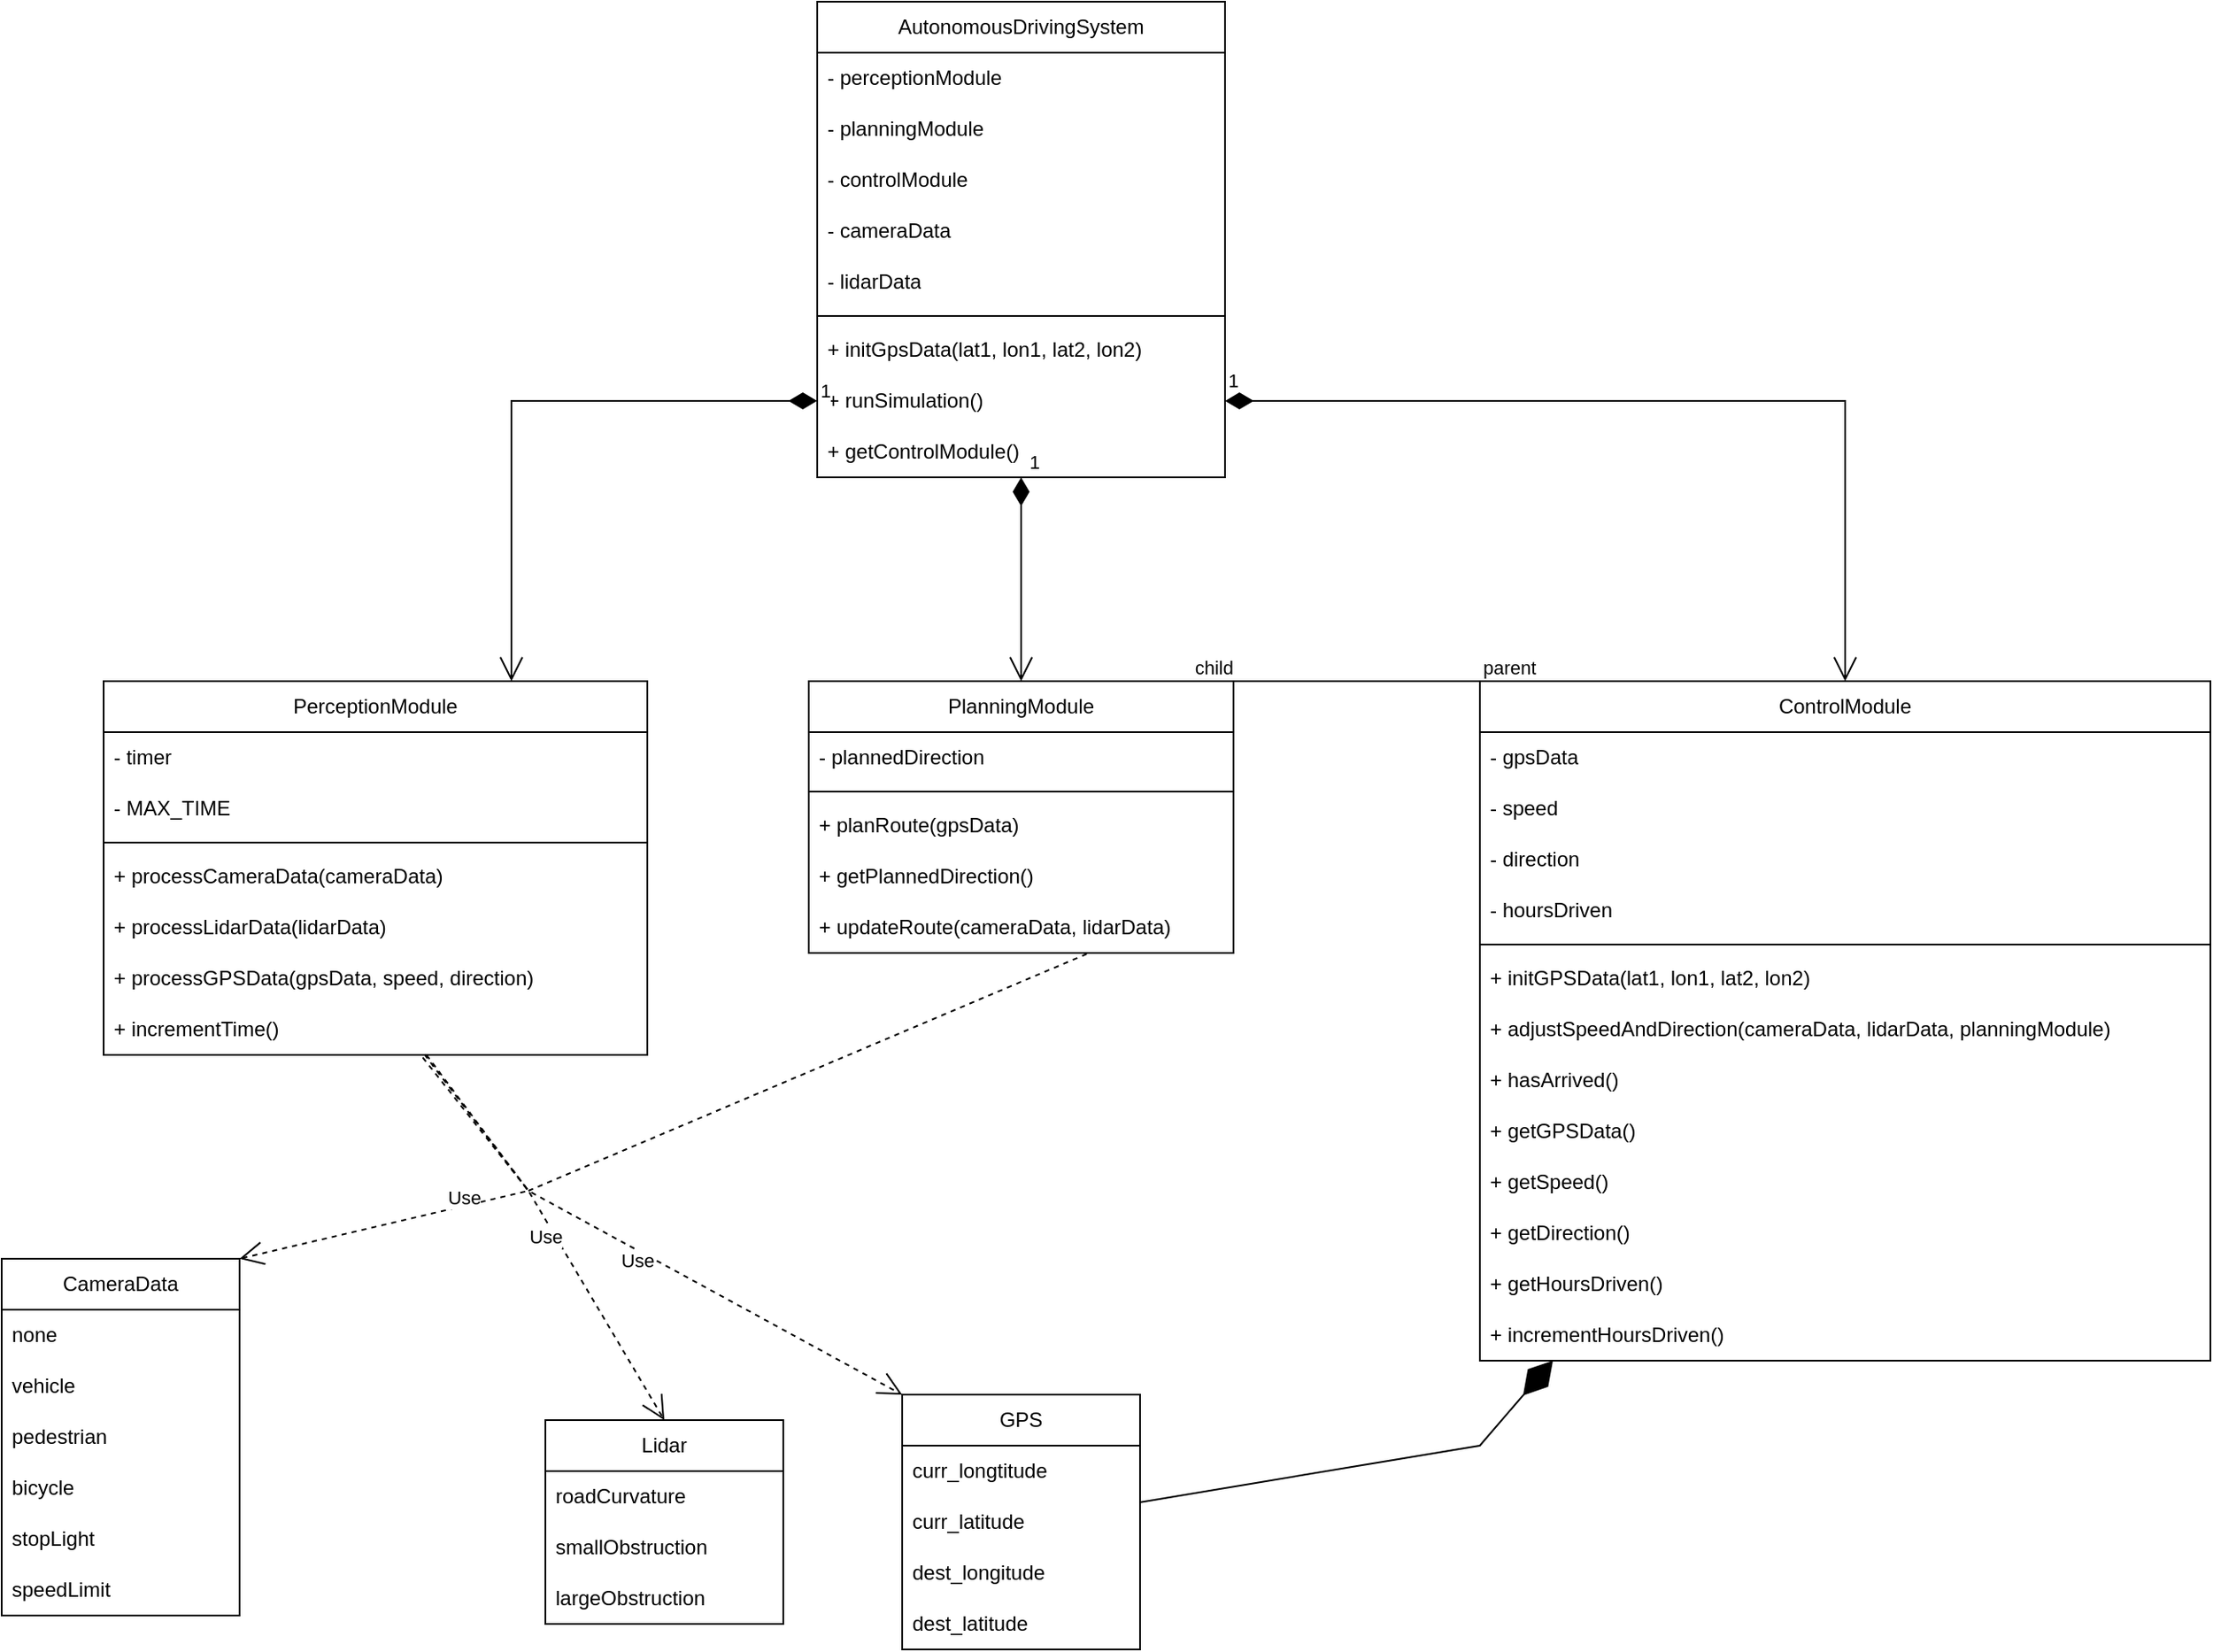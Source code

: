 <mxfile version="24.7.8">
  <diagram id="C5RBs43oDa-KdzZeNtuy" name="Page-1">
    <mxGraphModel dx="2447" dy="1898" grid="1" gridSize="10" guides="1" tooltips="1" connect="1" arrows="1" fold="1" page="1" pageScale="1" pageWidth="827" pageHeight="1169" math="0" shadow="0">
      <root>
        <mxCell id="WIyWlLk6GJQsqaUBKTNV-0" />
        <mxCell id="WIyWlLk6GJQsqaUBKTNV-1" parent="WIyWlLk6GJQsqaUBKTNV-0" />
        <mxCell id="er3dx6211tPfNOfpInru-0" value="AutonomousDrivingSystem" style="swimlane;fontStyle=0;childLayout=stackLayout;horizontal=1;startSize=30;horizontalStack=0;resizeParent=1;resizeParentMax=0;resizeLast=0;collapsible=1;marginBottom=0;whiteSpace=wrap;html=1;" parent="WIyWlLk6GJQsqaUBKTNV-1" vertex="1">
          <mxGeometry x="280" y="180" width="240" height="280" as="geometry">
            <mxRectangle x="210" y="240" width="60" height="30" as="alternateBounds" />
          </mxGeometry>
        </mxCell>
        <mxCell id="er3dx6211tPfNOfpInru-1" value="- perceptionModule" style="text;strokeColor=none;fillColor=none;align=left;verticalAlign=middle;spacingLeft=4;spacingRight=4;overflow=hidden;points=[[0,0.5],[1,0.5]];portConstraint=eastwest;rotatable=0;whiteSpace=wrap;html=1;" parent="er3dx6211tPfNOfpInru-0" vertex="1">
          <mxGeometry y="30" width="240" height="30" as="geometry" />
        </mxCell>
        <mxCell id="er3dx6211tPfNOfpInru-2" value="- planningModule" style="text;strokeColor=none;fillColor=none;align=left;verticalAlign=middle;spacingLeft=4;spacingRight=4;overflow=hidden;points=[[0,0.5],[1,0.5]];portConstraint=eastwest;rotatable=0;whiteSpace=wrap;html=1;" parent="er3dx6211tPfNOfpInru-0" vertex="1">
          <mxGeometry y="60" width="240" height="30" as="geometry" />
        </mxCell>
        <mxCell id="er3dx6211tPfNOfpInru-3" value="- controlModule" style="text;strokeColor=none;fillColor=none;align=left;verticalAlign=middle;spacingLeft=4;spacingRight=4;overflow=hidden;points=[[0,0.5],[1,0.5]];portConstraint=eastwest;rotatable=0;whiteSpace=wrap;html=1;" parent="er3dx6211tPfNOfpInru-0" vertex="1">
          <mxGeometry y="90" width="240" height="30" as="geometry" />
        </mxCell>
        <mxCell id="er3dx6211tPfNOfpInru-12" value="- cameraData" style="text;strokeColor=none;fillColor=none;align=left;verticalAlign=middle;spacingLeft=4;spacingRight=4;overflow=hidden;points=[[0,0.5],[1,0.5]];portConstraint=eastwest;rotatable=0;whiteSpace=wrap;html=1;" parent="er3dx6211tPfNOfpInru-0" vertex="1">
          <mxGeometry y="120" width="240" height="30" as="geometry" />
        </mxCell>
        <mxCell id="er3dx6211tPfNOfpInru-14" value="- lidarData" style="text;strokeColor=none;fillColor=none;align=left;verticalAlign=middle;spacingLeft=4;spacingRight=4;overflow=hidden;points=[[0,0.5],[1,0.5]];portConstraint=eastwest;rotatable=0;whiteSpace=wrap;html=1;" parent="er3dx6211tPfNOfpInru-0" vertex="1">
          <mxGeometry y="150" width="240" height="30" as="geometry" />
        </mxCell>
        <mxCell id="er3dx6211tPfNOfpInru-18" value="" style="line;strokeWidth=1;html=1;" parent="er3dx6211tPfNOfpInru-0" vertex="1">
          <mxGeometry y="180" width="240" height="10" as="geometry" />
        </mxCell>
        <mxCell id="er3dx6211tPfNOfpInru-15" value="+ initGpsData(lat1, lon1, lat2, lon2)" style="text;strokeColor=none;fillColor=none;align=left;verticalAlign=middle;spacingLeft=4;spacingRight=4;overflow=hidden;points=[[0,0.5],[1,0.5]];portConstraint=eastwest;rotatable=0;whiteSpace=wrap;html=1;" parent="er3dx6211tPfNOfpInru-0" vertex="1">
          <mxGeometry y="190" width="240" height="30" as="geometry" />
        </mxCell>
        <mxCell id="er3dx6211tPfNOfpInru-13" value="+ runSimulation()" style="text;strokeColor=none;fillColor=none;align=left;verticalAlign=middle;spacingLeft=4;spacingRight=4;overflow=hidden;points=[[0,0.5],[1,0.5]];portConstraint=eastwest;rotatable=0;whiteSpace=wrap;html=1;" parent="er3dx6211tPfNOfpInru-0" vertex="1">
          <mxGeometry y="220" width="240" height="30" as="geometry" />
        </mxCell>
        <mxCell id="er3dx6211tPfNOfpInru-6" value="+ getControlModule()" style="text;strokeColor=none;fillColor=none;align=left;verticalAlign=middle;spacingLeft=4;spacingRight=4;overflow=hidden;points=[[0,0.5],[1,0.5]];portConstraint=eastwest;rotatable=0;whiteSpace=wrap;html=1;" parent="er3dx6211tPfNOfpInru-0" vertex="1">
          <mxGeometry y="250" width="240" height="30" as="geometry" />
        </mxCell>
        <mxCell id="er3dx6211tPfNOfpInru-20" value="PerceptionModule" style="swimlane;fontStyle=0;childLayout=stackLayout;horizontal=1;startSize=30;horizontalStack=0;resizeParent=1;resizeParentMax=0;resizeLast=0;collapsible=1;marginBottom=0;whiteSpace=wrap;html=1;" parent="WIyWlLk6GJQsqaUBKTNV-1" vertex="1">
          <mxGeometry x="-140" y="580" width="320" height="220" as="geometry" />
        </mxCell>
        <mxCell id="er3dx6211tPfNOfpInru-21" value="- timer" style="text;strokeColor=none;fillColor=none;align=left;verticalAlign=middle;spacingLeft=4;spacingRight=4;overflow=hidden;points=[[0,0.5],[1,0.5]];portConstraint=eastwest;rotatable=0;whiteSpace=wrap;html=1;" parent="er3dx6211tPfNOfpInru-20" vertex="1">
          <mxGeometry y="30" width="320" height="30" as="geometry" />
        </mxCell>
        <mxCell id="er3dx6211tPfNOfpInru-22" value="- MAX_TIME" style="text;strokeColor=none;fillColor=none;align=left;verticalAlign=middle;spacingLeft=4;spacingRight=4;overflow=hidden;points=[[0,0.5],[1,0.5]];portConstraint=eastwest;rotatable=0;whiteSpace=wrap;html=1;" parent="er3dx6211tPfNOfpInru-20" vertex="1">
          <mxGeometry y="60" width="320" height="30" as="geometry" />
        </mxCell>
        <mxCell id="er3dx6211tPfNOfpInru-51" value="" style="line;strokeWidth=1;html=1;" parent="er3dx6211tPfNOfpInru-20" vertex="1">
          <mxGeometry y="90" width="320" height="10" as="geometry" />
        </mxCell>
        <mxCell id="er3dx6211tPfNOfpInru-24" value="+ processCameraData(cameraData)" style="text;strokeColor=none;fillColor=none;align=left;verticalAlign=middle;spacingLeft=4;spacingRight=4;overflow=hidden;points=[[0,0.5],[1,0.5]];portConstraint=eastwest;rotatable=0;whiteSpace=wrap;html=1;" parent="er3dx6211tPfNOfpInru-20" vertex="1">
          <mxGeometry y="100" width="320" height="30" as="geometry" />
        </mxCell>
        <mxCell id="er3dx6211tPfNOfpInru-26" value="+ processLidarData(lidarData)" style="text;strokeColor=none;fillColor=none;align=left;verticalAlign=middle;spacingLeft=4;spacingRight=4;overflow=hidden;points=[[0,0.5],[1,0.5]];portConstraint=eastwest;rotatable=0;whiteSpace=wrap;html=1;" parent="er3dx6211tPfNOfpInru-20" vertex="1">
          <mxGeometry y="130" width="320" height="30" as="geometry" />
        </mxCell>
        <mxCell id="er3dx6211tPfNOfpInru-25" value="+ processGPSData(gpsData, speed, direction)" style="text;strokeColor=none;fillColor=none;align=left;verticalAlign=middle;spacingLeft=4;spacingRight=4;overflow=hidden;points=[[0,0.5],[1,0.5]];portConstraint=eastwest;rotatable=0;whiteSpace=wrap;html=1;" parent="er3dx6211tPfNOfpInru-20" vertex="1">
          <mxGeometry y="160" width="320" height="30" as="geometry" />
        </mxCell>
        <mxCell id="er3dx6211tPfNOfpInru-23" value="+ incrementTime()" style="text;strokeColor=none;fillColor=none;align=left;verticalAlign=middle;spacingLeft=4;spacingRight=4;overflow=hidden;points=[[0,0.5],[1,0.5]];portConstraint=eastwest;rotatable=0;whiteSpace=wrap;html=1;" parent="er3dx6211tPfNOfpInru-20" vertex="1">
          <mxGeometry y="190" width="320" height="30" as="geometry" />
        </mxCell>
        <mxCell id="er3dx6211tPfNOfpInru-27" value="PlanningModule" style="swimlane;fontStyle=0;childLayout=stackLayout;horizontal=1;startSize=30;horizontalStack=0;resizeParent=1;resizeParentMax=0;resizeLast=0;collapsible=1;marginBottom=0;whiteSpace=wrap;html=1;" parent="WIyWlLk6GJQsqaUBKTNV-1" vertex="1">
          <mxGeometry x="275" y="580" width="250" height="160" as="geometry" />
        </mxCell>
        <mxCell id="er3dx6211tPfNOfpInru-28" value="- plannedDirection" style="text;strokeColor=none;fillColor=none;align=left;verticalAlign=middle;spacingLeft=4;spacingRight=4;overflow=hidden;points=[[0,0.5],[1,0.5]];portConstraint=eastwest;rotatable=0;whiteSpace=wrap;html=1;" parent="er3dx6211tPfNOfpInru-27" vertex="1">
          <mxGeometry y="30" width="250" height="30" as="geometry" />
        </mxCell>
        <mxCell id="er3dx6211tPfNOfpInru-50" value="" style="line;strokeWidth=1;html=1;" parent="er3dx6211tPfNOfpInru-27" vertex="1">
          <mxGeometry y="60" width="250" height="10" as="geometry" />
        </mxCell>
        <mxCell id="er3dx6211tPfNOfpInru-29" value="+ planRoute(gpsData)" style="text;strokeColor=none;fillColor=none;align=left;verticalAlign=middle;spacingLeft=4;spacingRight=4;overflow=hidden;points=[[0,0.5],[1,0.5]];portConstraint=eastwest;rotatable=0;whiteSpace=wrap;html=1;" parent="er3dx6211tPfNOfpInru-27" vertex="1">
          <mxGeometry y="70" width="250" height="30" as="geometry" />
        </mxCell>
        <mxCell id="er3dx6211tPfNOfpInru-31" value="+ getPlannedDirec&lt;span style=&quot;color: rgba(0, 0, 0, 0); font-family: monospace; font-size: 0px; text-wrap: nowrap;&quot;&gt;%3CmxGraphModel%3E%3Croot%3E%3CmxCell%20id%3D%220%22%2F%3E%3CmxCell%20id%3D%221%22%20parent%3D%220%22%2F%3E%3CmxCell%20id%3D%222%22%20value%3D%22%2B%20processCameraData(cameraData)%22%20style%3D%22text%3BstrokeColor%3Dnone%3BfillColor%3Dnone%3Balign%3Dleft%3BverticalAlign%3Dmiddle%3BspacingLeft%3D4%3BspacingRight%3D4%3Boverflow%3Dhidden%3Bpoints%3D%5B%5B0%2C0.5%5D%2C%5B1%2C0.5%5D%5D%3BportConstraint%3Deastwest%3Brotatable%3D0%3BwhiteSpace%3Dwrap%3Bhtml%3D1%3B%22%20vertex%3D%221%22%20parent%3D%221%22%3E%3CmxGeometry%20x%3D%22250%22%20y%3D%22670%22%20width%3D%22320%22%20height%3D%2230%22%20as%3D%22geometry%22%2F%3E%3C%2FmxCell%3E%3C%2Froot%3E%3C%2FmxGraphModel%3E&lt;/span&gt;tion()&lt;span style=&quot;color: rgba(0, 0, 0, 0); font-family: monospace; font-size: 0px; text-wrap: nowrap;&quot;&gt;%3CmxGraphModel%3E%3Croot%3E%3CmxCell%20id%3D%220%22%2F%3E%3CmxCell%20id%3D%221%22%20parent%3D%220%22%2F%3E%3CmxCell%20id%3D%222%22%20value%3D%22%2B%20processCameraData(cameraData)%22%20style%3D%22text%3BstrokeColor%3Dnone%3BfillColor%3Dnone%3Balign%3Dleft%3BverticalAlign%3Dmiddle%3BspacingLeft%3D4%3BspacingRight%3D4%3Boverflow%3Dhidden%3Bpoints%3D%5B%5B0%2C0.5%5D%2C%5B1%2C0.5%5D%5D%3BportConstraint%3Deastwest%3Brotatable%3D0%3BwhiteSpace%3Dwrap%3Bhtml%3D1%3B%22%20vertex%3D%221%22%20parent%3D%221%22%3E%3CmxGeometry%20x%3D%22250%22%20y%3D%22670%22%20width%3D%22320%22%20height%3D%2230%22%20as%3D%22geometry%22%2F%3E%3C%2FmxCell%3E%3C%2Froot%3E%3C%2FmxGraphModel%3E&lt;/span&gt;" style="text;strokeColor=none;fillColor=none;align=left;verticalAlign=middle;spacingLeft=4;spacingRight=4;overflow=hidden;points=[[0,0.5],[1,0.5]];portConstraint=eastwest;rotatable=0;whiteSpace=wrap;html=1;" parent="er3dx6211tPfNOfpInru-27" vertex="1">
          <mxGeometry y="100" width="250" height="30" as="geometry" />
        </mxCell>
        <mxCell id="er3dx6211tPfNOfpInru-30" value="+ updateRoute(cameraData, lidarData)" style="text;strokeColor=none;fillColor=none;align=left;verticalAlign=middle;spacingLeft=4;spacingRight=4;overflow=hidden;points=[[0,0.5],[1,0.5]];portConstraint=eastwest;rotatable=0;whiteSpace=wrap;html=1;" parent="er3dx6211tPfNOfpInru-27" vertex="1">
          <mxGeometry y="130" width="250" height="30" as="geometry" />
        </mxCell>
        <mxCell id="er3dx6211tPfNOfpInru-32" value="ControlModule" style="swimlane;fontStyle=0;childLayout=stackLayout;horizontal=1;startSize=30;horizontalStack=0;resizeParent=1;resizeParentMax=0;resizeLast=0;collapsible=1;marginBottom=0;whiteSpace=wrap;html=1;" parent="WIyWlLk6GJQsqaUBKTNV-1" vertex="1">
          <mxGeometry x="670" y="580" width="430" height="400" as="geometry" />
        </mxCell>
        <mxCell id="er3dx6211tPfNOfpInru-33" value="- gpsData&lt;span style=&quot;color: rgba(0, 0, 0, 0); font-family: monospace; font-size: 0px; text-wrap: nowrap;&quot;&gt;%3CmxGraphModel%3E%3Croot%3E%3CmxCell%20id%3D%220%22%2F%3E%3CmxCell%20id%3D%221%22%20parent%3D%220%22%2F%3E%3CmxCell%20id%3D%222%22%20value%3D%22%2B%20getPlannedDirec%26lt%3Bspan%20style%3D%26quot%3Bcolor%3A%20rgba(0%2C%200%2C%200%2C%200)%3B%20font-family%3A%20monospace%3B%20font-size%3A%200px%3B%20text-wrap%3A%20nowrap%3B%26quot%3B%26gt%3B%253CmxGraphModel%253E%253Croot%253E%253CmxCell%2520id%253D%25220%2522%252F%253E%253CmxCell%2520id%253D%25221%2522%2520parent%253D%25220%2522%252F%253E%253CmxCell%2520id%253D%25222%2522%2520value%253D%2522%252B%2520processCameraData(cameraData)%2522%2520style%253D%2522text%253BstrokeColor%253Dnone%253BfillColor%253Dnone%253Balign%253Dleft%253BverticalAlign%253Dmiddle%253BspacingLeft%253D4%253BspacingRight%253D4%253Boverflow%253Dhidden%253Bpoints%253D%255B%255B0%252C0.5%255D%252C%255B1%252C0.5%255D%255D%253BportConstraint%253Deastwest%253Brotatable%253D0%253BwhiteSpace%253Dwrap%253Bhtml%253D1%253B%2522%2520vertex%253D%25221%2522%2520parent%253D%25221%2522%253E%253CmxGeometry%2520x%253D%2522250%2522%2520y%253D%2522670%2522%2520width%253D%2522320%2522%2520height%253D%252230%2522%2520as%253D%2522geometry%2522%252F%253E%253C%252FmxCell%253E%253C%252Froot%253E%253C%252FmxGraphModel%253E%26lt%3B%2Fspan%26gt%3Btion()%26lt%3Bspan%20style%3D%26quot%3Bcolor%3A%20rgba(0%2C%200%2C%200%2C%200)%3B%20font-family%3A%20monospace%3B%20font-size%3A%200px%3B%20text-wrap%3A%20nowrap%3B%26quot%3B%26gt%3B%253CmxGraphModel%253E%253Croot%253E%253CmxCell%2520id%253D%25220%2522%252F%253E%253CmxCell%2520id%253D%25221%2522%2520parent%253D%25220%2522%252F%253E%253CmxCell%2520id%253D%25222%2522%2520value%253D%2522%252B%2520processCameraData(cameraData)%2522%2520style%253D%2522text%253BstrokeColor%253Dnone%253BfillColor%253Dnone%253Balign%253Dleft%253BverticalAlign%253Dmiddle%253BspacingLeft%253D4%253BspacingRight%253D4%253Boverflow%253Dhidden%253Bpoints%253D%255B%255B0%252C0.5%255D%252C%255B1%252C0.5%255D%255D%253BportConstraint%253Deastwest%253Brotatable%253D0%253BwhiteSpace%253Dwrap%253Bhtml%253D1%253B%2522%2520vertex%253D%25221%2522%2520parent%253D%25221%2522%253E%253CmxGeometry%2520x%253D%2522250%2522%2520y%253D%2522670%2522%2520width%253D%2522320%2522%2520height%253D%252230%2522%2520as%253D%2522geometry%2522%252F%253E%253C%252FmxCell%253E%253C%252Froot%253E%253C%252FmxGraphModel%253E%26lt%3B%2Fspan%26gt%3B%22%20style%3D%22text%3BstrokeColor%3Dnone%3BfillColor%3Dnone%3Balign%3Dleft%3BverticalAlign%3Dmiddle%3BspacingLeft%3D4%3BspacingRight%3D4%3Boverflow%3Dhidden%3Bpoints%3D%5B%5B0%2C0.5%5D%2C%5B1%2C0.5%5D%5D%3BportConstraint%3Deastwest%3Brotatable%3D0%3BwhiteSpace%3Dwrap%3Bhtml%3D1%3B%22%20vertex%3D%221%22%20parent%3D%221%22%3E%3CmxGeometry%20x%3D%22580%22%20y%3D%22330%22%20width%3D%22250%22%20height%3D%2230%22%20as%3D%22geometry%22%2F%3E%3C%2FmxCell%3E%3C%2Froot%3E%3C%2FmxGraphModel%3E&lt;/span&gt;" style="text;strokeColor=none;fillColor=none;align=left;verticalAlign=middle;spacingLeft=4;spacingRight=4;overflow=hidden;points=[[0,0.5],[1,0.5]];portConstraint=eastwest;rotatable=0;whiteSpace=wrap;html=1;" parent="er3dx6211tPfNOfpInru-32" vertex="1">
          <mxGeometry y="30" width="430" height="30" as="geometry" />
        </mxCell>
        <mxCell id="er3dx6211tPfNOfpInru-36" value="- speed" style="text;strokeColor=none;fillColor=none;align=left;verticalAlign=middle;spacingLeft=4;spacingRight=4;overflow=hidden;points=[[0,0.5],[1,0.5]];portConstraint=eastwest;rotatable=0;whiteSpace=wrap;html=1;" parent="er3dx6211tPfNOfpInru-32" vertex="1">
          <mxGeometry y="60" width="430" height="30" as="geometry" />
        </mxCell>
        <mxCell id="er3dx6211tPfNOfpInru-37" value="- direction" style="text;strokeColor=none;fillColor=none;align=left;verticalAlign=middle;spacingLeft=4;spacingRight=4;overflow=hidden;points=[[0,0.5],[1,0.5]];portConstraint=eastwest;rotatable=0;whiteSpace=wrap;html=1;" parent="er3dx6211tPfNOfpInru-32" vertex="1">
          <mxGeometry y="90" width="430" height="30" as="geometry" />
        </mxCell>
        <mxCell id="er3dx6211tPfNOfpInru-34" value="- hoursDriven" style="text;strokeColor=none;fillColor=none;align=left;verticalAlign=middle;spacingLeft=4;spacingRight=4;overflow=hidden;points=[[0,0.5],[1,0.5]];portConstraint=eastwest;rotatable=0;whiteSpace=wrap;html=1;" parent="er3dx6211tPfNOfpInru-32" vertex="1">
          <mxGeometry y="120" width="430" height="30" as="geometry" />
        </mxCell>
        <mxCell id="er3dx6211tPfNOfpInru-52" value="" style="line;strokeWidth=1;html=1;" parent="er3dx6211tPfNOfpInru-32" vertex="1">
          <mxGeometry y="150" width="430" height="10" as="geometry" />
        </mxCell>
        <mxCell id="er3dx6211tPfNOfpInru-35" value="+ initGPSData(lat1, lon1, lat2, lon2)" style="text;strokeColor=none;fillColor=none;align=left;verticalAlign=middle;spacingLeft=4;spacingRight=4;overflow=hidden;points=[[0,0.5],[1,0.5]];portConstraint=eastwest;rotatable=0;whiteSpace=wrap;html=1;" parent="er3dx6211tPfNOfpInru-32" vertex="1">
          <mxGeometry y="160" width="430" height="30" as="geometry" />
        </mxCell>
        <mxCell id="er3dx6211tPfNOfpInru-42" value="+ adjustSpeedAndDirection(cameraData, lidarData, planningModule)" style="text;strokeColor=none;fillColor=none;align=left;verticalAlign=middle;spacingLeft=4;spacingRight=4;overflow=hidden;points=[[0,0.5],[1,0.5]];portConstraint=eastwest;rotatable=0;whiteSpace=wrap;html=1;" parent="er3dx6211tPfNOfpInru-32" vertex="1">
          <mxGeometry y="190" width="430" height="30" as="geometry" />
        </mxCell>
        <mxCell id="er3dx6211tPfNOfpInru-46" value="+ hasArrived()" style="text;strokeColor=none;fillColor=none;align=left;verticalAlign=middle;spacingLeft=4;spacingRight=4;overflow=hidden;points=[[0,0.5],[1,0.5]];portConstraint=eastwest;rotatable=0;whiteSpace=wrap;html=1;" parent="er3dx6211tPfNOfpInru-32" vertex="1">
          <mxGeometry y="220" width="430" height="30" as="geometry" />
        </mxCell>
        <mxCell id="er3dx6211tPfNOfpInru-47" value="+ getGPSData()" style="text;strokeColor=none;fillColor=none;align=left;verticalAlign=middle;spacingLeft=4;spacingRight=4;overflow=hidden;points=[[0,0.5],[1,0.5]];portConstraint=eastwest;rotatable=0;whiteSpace=wrap;html=1;" parent="er3dx6211tPfNOfpInru-32" vertex="1">
          <mxGeometry y="250" width="430" height="30" as="geometry" />
        </mxCell>
        <mxCell id="er3dx6211tPfNOfpInru-45" value="+ getSpeed()" style="text;strokeColor=none;fillColor=none;align=left;verticalAlign=middle;spacingLeft=4;spacingRight=4;overflow=hidden;points=[[0,0.5],[1,0.5]];portConstraint=eastwest;rotatable=0;whiteSpace=wrap;html=1;" parent="er3dx6211tPfNOfpInru-32" vertex="1">
          <mxGeometry y="280" width="430" height="30" as="geometry" />
        </mxCell>
        <mxCell id="er3dx6211tPfNOfpInru-44" value="+ getDirection()" style="text;strokeColor=none;fillColor=none;align=left;verticalAlign=middle;spacingLeft=4;spacingRight=4;overflow=hidden;points=[[0,0.5],[1,0.5]];portConstraint=eastwest;rotatable=0;whiteSpace=wrap;html=1;" parent="er3dx6211tPfNOfpInru-32" vertex="1">
          <mxGeometry y="310" width="430" height="30" as="geometry" />
        </mxCell>
        <mxCell id="er3dx6211tPfNOfpInru-43" value="+ getHoursDriven()" style="text;strokeColor=none;fillColor=none;align=left;verticalAlign=middle;spacingLeft=4;spacingRight=4;overflow=hidden;points=[[0,0.5],[1,0.5]];portConstraint=eastwest;rotatable=0;whiteSpace=wrap;html=1;" parent="er3dx6211tPfNOfpInru-32" vertex="1">
          <mxGeometry y="340" width="430" height="30" as="geometry" />
        </mxCell>
        <mxCell id="er3dx6211tPfNOfpInru-48" value="+ incrementHoursDriven()" style="text;strokeColor=none;fillColor=none;align=left;verticalAlign=middle;spacingLeft=4;spacingRight=4;overflow=hidden;points=[[0,0.5],[1,0.5]];portConstraint=eastwest;rotatable=0;whiteSpace=wrap;html=1;" parent="er3dx6211tPfNOfpInru-32" vertex="1">
          <mxGeometry y="370" width="430" height="30" as="geometry" />
        </mxCell>
        <mxCell id="er3dx6211tPfNOfpInru-53" value="CameraData" style="swimlane;fontStyle=0;childLayout=stackLayout;horizontal=1;startSize=30;horizontalStack=0;resizeParent=1;resizeParentMax=0;resizeLast=0;collapsible=1;marginBottom=0;whiteSpace=wrap;html=1;" parent="WIyWlLk6GJQsqaUBKTNV-1" vertex="1">
          <mxGeometry x="-200" y="920" width="140" height="210" as="geometry" />
        </mxCell>
        <mxCell id="er3dx6211tPfNOfpInru-54" value="none" style="text;strokeColor=none;fillColor=none;align=left;verticalAlign=middle;spacingLeft=4;spacingRight=4;overflow=hidden;points=[[0,0.5],[1,0.5]];portConstraint=eastwest;rotatable=0;whiteSpace=wrap;html=1;" parent="er3dx6211tPfNOfpInru-53" vertex="1">
          <mxGeometry y="30" width="140" height="30" as="geometry" />
        </mxCell>
        <mxCell id="er3dx6211tPfNOfpInru-55" value="vehicle" style="text;strokeColor=none;fillColor=none;align=left;verticalAlign=middle;spacingLeft=4;spacingRight=4;overflow=hidden;points=[[0,0.5],[1,0.5]];portConstraint=eastwest;rotatable=0;whiteSpace=wrap;html=1;" parent="er3dx6211tPfNOfpInru-53" vertex="1">
          <mxGeometry y="60" width="140" height="30" as="geometry" />
        </mxCell>
        <mxCell id="er3dx6211tPfNOfpInru-59" value="pedestrian" style="text;strokeColor=none;fillColor=none;align=left;verticalAlign=middle;spacingLeft=4;spacingRight=4;overflow=hidden;points=[[0,0.5],[1,0.5]];portConstraint=eastwest;rotatable=0;whiteSpace=wrap;html=1;" parent="er3dx6211tPfNOfpInru-53" vertex="1">
          <mxGeometry y="90" width="140" height="30" as="geometry" />
        </mxCell>
        <mxCell id="er3dx6211tPfNOfpInru-58" value="bicycle" style="text;strokeColor=none;fillColor=none;align=left;verticalAlign=middle;spacingLeft=4;spacingRight=4;overflow=hidden;points=[[0,0.5],[1,0.5]];portConstraint=eastwest;rotatable=0;whiteSpace=wrap;html=1;" parent="er3dx6211tPfNOfpInru-53" vertex="1">
          <mxGeometry y="120" width="140" height="30" as="geometry" />
        </mxCell>
        <mxCell id="er3dx6211tPfNOfpInru-57" value="stopLight" style="text;strokeColor=none;fillColor=none;align=left;verticalAlign=middle;spacingLeft=4;spacingRight=4;overflow=hidden;points=[[0,0.5],[1,0.5]];portConstraint=eastwest;rotatable=0;whiteSpace=wrap;html=1;" parent="er3dx6211tPfNOfpInru-53" vertex="1">
          <mxGeometry y="150" width="140" height="30" as="geometry" />
        </mxCell>
        <mxCell id="er3dx6211tPfNOfpInru-56" value="speedLimit" style="text;strokeColor=none;fillColor=none;align=left;verticalAlign=middle;spacingLeft=4;spacingRight=4;overflow=hidden;points=[[0,0.5],[1,0.5]];portConstraint=eastwest;rotatable=0;whiteSpace=wrap;html=1;" parent="er3dx6211tPfNOfpInru-53" vertex="1">
          <mxGeometry y="180" width="140" height="30" as="geometry" />
        </mxCell>
        <mxCell id="er3dx6211tPfNOfpInru-60" value="Lidar" style="swimlane;fontStyle=0;childLayout=stackLayout;horizontal=1;startSize=30;horizontalStack=0;resizeParent=1;resizeParentMax=0;resizeLast=0;collapsible=1;marginBottom=0;whiteSpace=wrap;html=1;" parent="WIyWlLk6GJQsqaUBKTNV-1" vertex="1">
          <mxGeometry x="120" y="1015" width="140" height="120" as="geometry" />
        </mxCell>
        <mxCell id="er3dx6211tPfNOfpInru-61" value="roadCurvature" style="text;strokeColor=none;fillColor=none;align=left;verticalAlign=middle;spacingLeft=4;spacingRight=4;overflow=hidden;points=[[0,0.5],[1,0.5]];portConstraint=eastwest;rotatable=0;whiteSpace=wrap;html=1;" parent="er3dx6211tPfNOfpInru-60" vertex="1">
          <mxGeometry y="30" width="140" height="30" as="geometry" />
        </mxCell>
        <mxCell id="er3dx6211tPfNOfpInru-62" value="smallObstruction" style="text;strokeColor=none;fillColor=none;align=left;verticalAlign=middle;spacingLeft=4;spacingRight=4;overflow=hidden;points=[[0,0.5],[1,0.5]];portConstraint=eastwest;rotatable=0;whiteSpace=wrap;html=1;" parent="er3dx6211tPfNOfpInru-60" vertex="1">
          <mxGeometry y="60" width="140" height="30" as="geometry" />
        </mxCell>
        <mxCell id="er3dx6211tPfNOfpInru-63" value="largeObstruction" style="text;strokeColor=none;fillColor=none;align=left;verticalAlign=middle;spacingLeft=4;spacingRight=4;overflow=hidden;points=[[0,0.5],[1,0.5]];portConstraint=eastwest;rotatable=0;whiteSpace=wrap;html=1;" parent="er3dx6211tPfNOfpInru-60" vertex="1">
          <mxGeometry y="90" width="140" height="30" as="geometry" />
        </mxCell>
        <mxCell id="er3dx6211tPfNOfpInru-67" value="GPS" style="swimlane;fontStyle=0;childLayout=stackLayout;horizontal=1;startSize=30;horizontalStack=0;resizeParent=1;resizeParentMax=0;resizeLast=0;collapsible=1;marginBottom=0;whiteSpace=wrap;html=1;" parent="WIyWlLk6GJQsqaUBKTNV-1" vertex="1">
          <mxGeometry x="330" y="1000" width="140" height="150" as="geometry" />
        </mxCell>
        <mxCell id="er3dx6211tPfNOfpInru-69" value="curr_longtitude" style="text;strokeColor=none;fillColor=none;align=left;verticalAlign=middle;spacingLeft=4;spacingRight=4;overflow=hidden;points=[[0,0.5],[1,0.5]];portConstraint=eastwest;rotatable=0;whiteSpace=wrap;html=1;" parent="er3dx6211tPfNOfpInru-67" vertex="1">
          <mxGeometry y="30" width="140" height="30" as="geometry" />
        </mxCell>
        <mxCell id="er3dx6211tPfNOfpInru-68" value="curr_latitude" style="text;strokeColor=none;fillColor=none;align=left;verticalAlign=middle;spacingLeft=4;spacingRight=4;overflow=hidden;points=[[0,0.5],[1,0.5]];portConstraint=eastwest;rotatable=0;whiteSpace=wrap;html=1;" parent="er3dx6211tPfNOfpInru-67" vertex="1">
          <mxGeometry y="60" width="140" height="30" as="geometry" />
        </mxCell>
        <mxCell id="er3dx6211tPfNOfpInru-70" value="dest_longitude" style="text;strokeColor=none;fillColor=none;align=left;verticalAlign=middle;spacingLeft=4;spacingRight=4;overflow=hidden;points=[[0,0.5],[1,0.5]];portConstraint=eastwest;rotatable=0;whiteSpace=wrap;html=1;" parent="er3dx6211tPfNOfpInru-67" vertex="1">
          <mxGeometry y="90" width="140" height="30" as="geometry" />
        </mxCell>
        <mxCell id="er3dx6211tPfNOfpInru-71" value="dest_latitude" style="text;strokeColor=none;fillColor=none;align=left;verticalAlign=middle;spacingLeft=4;spacingRight=4;overflow=hidden;points=[[0,0.5],[1,0.5]];portConstraint=eastwest;rotatable=0;whiteSpace=wrap;html=1;" parent="er3dx6211tPfNOfpInru-67" vertex="1">
          <mxGeometry y="120" width="140" height="30" as="geometry" />
        </mxCell>
        <mxCell id="er3dx6211tPfNOfpInru-96" value="" style="endArrow=diamondThin;endFill=1;endSize=24;html=1;rounded=0;" parent="WIyWlLk6GJQsqaUBKTNV-1" source="er3dx6211tPfNOfpInru-67" target="er3dx6211tPfNOfpInru-32" edge="1">
          <mxGeometry width="160" relative="1" as="geometry">
            <mxPoint x="340" y="600" as="sourcePoint" />
            <mxPoint x="500" y="600" as="targetPoint" />
            <Array as="points">
              <mxPoint x="670" y="1030" />
            </Array>
          </mxGeometry>
        </mxCell>
        <mxCell id="er3dx6211tPfNOfpInru-97" value="" style="endArrow=none;html=1;edgeStyle=orthogonalEdgeStyle;rounded=0;" parent="WIyWlLk6GJQsqaUBKTNV-1" source="er3dx6211tPfNOfpInru-32" target="er3dx6211tPfNOfpInru-27" edge="1">
          <mxGeometry relative="1" as="geometry">
            <mxPoint x="570" y="770" as="sourcePoint" />
            <mxPoint x="500" y="600" as="targetPoint" />
            <Array as="points">
              <mxPoint x="600" y="580" />
              <mxPoint x="600" y="580" />
            </Array>
          </mxGeometry>
        </mxCell>
        <mxCell id="er3dx6211tPfNOfpInru-98" value="parent" style="edgeLabel;resizable=0;html=1;align=left;verticalAlign=bottom;" parent="er3dx6211tPfNOfpInru-97" connectable="0" vertex="1">
          <mxGeometry x="-1" relative="1" as="geometry" />
        </mxCell>
        <mxCell id="er3dx6211tPfNOfpInru-99" value="child" style="edgeLabel;resizable=0;html=1;align=right;verticalAlign=bottom;" parent="er3dx6211tPfNOfpInru-97" connectable="0" vertex="1">
          <mxGeometry x="1" relative="1" as="geometry" />
        </mxCell>
        <mxCell id="RLXWKEq4AmqhB7DV_LOp-5" value="Use" style="endArrow=open;endSize=12;dashed=1;html=1;rounded=0;entryX=1;entryY=0;entryDx=0;entryDy=0;exitX=0.587;exitY=1.052;exitDx=0;exitDy=0;exitPerimeter=0;" edge="1" parent="WIyWlLk6GJQsqaUBKTNV-1" source="er3dx6211tPfNOfpInru-23" target="er3dx6211tPfNOfpInru-53">
          <mxGeometry x="0.005" y="-5" width="160" relative="1" as="geometry">
            <mxPoint x="85" y="800" as="sourcePoint" />
            <mxPoint x="75" y="940" as="targetPoint" />
            <Array as="points">
              <mxPoint x="110" y="880" />
            </Array>
            <mxPoint as="offset" />
          </mxGeometry>
        </mxCell>
        <mxCell id="RLXWKEq4AmqhB7DV_LOp-6" value="Use" style="endArrow=open;endSize=12;dashed=1;html=1;rounded=0;entryX=0.5;entryY=0;entryDx=0;entryDy=0;exitX=0.59;exitY=0.991;exitDx=0;exitDy=0;exitPerimeter=0;" edge="1" parent="WIyWlLk6GJQsqaUBKTNV-1" source="er3dx6211tPfNOfpInru-23" target="er3dx6211tPfNOfpInru-60">
          <mxGeometry x="0.005" y="-5" width="160" relative="1" as="geometry">
            <mxPoint x="100" y="780" as="sourcePoint" />
            <mxPoint x="85" y="950" as="targetPoint" />
            <Array as="points">
              <mxPoint x="110" y="880" />
            </Array>
            <mxPoint as="offset" />
          </mxGeometry>
        </mxCell>
        <mxCell id="RLXWKEq4AmqhB7DV_LOp-7" value="Use" style="endArrow=open;endSize=12;dashed=1;html=1;rounded=0;entryX=0;entryY=0;entryDx=0;entryDy=0;" edge="1" parent="WIyWlLk6GJQsqaUBKTNV-1" target="er3dx6211tPfNOfpInru-67">
          <mxGeometry x="0.005" y="-5" width="160" relative="1" as="geometry">
            <mxPoint x="50" y="800" as="sourcePoint" />
            <mxPoint x="480" y="990" as="targetPoint" />
            <Array as="points">
              <mxPoint x="110" y="880" />
            </Array>
            <mxPoint as="offset" />
          </mxGeometry>
        </mxCell>
        <mxCell id="RLXWKEq4AmqhB7DV_LOp-8" value="" style="endArrow=none;dashed=1;html=1;rounded=0;entryX=0.66;entryY=1;entryDx=0;entryDy=0;entryPerimeter=0;" edge="1" parent="WIyWlLk6GJQsqaUBKTNV-1" target="er3dx6211tPfNOfpInru-30">
          <mxGeometry width="50" height="50" relative="1" as="geometry">
            <mxPoint x="110" y="880" as="sourcePoint" />
            <mxPoint x="140" y="810" as="targetPoint" />
            <Array as="points" />
          </mxGeometry>
        </mxCell>
        <mxCell id="RLXWKEq4AmqhB7DV_LOp-9" value="1" style="endArrow=open;html=1;endSize=12;startArrow=diamondThin;startSize=14;startFill=1;edgeStyle=orthogonalEdgeStyle;align=left;verticalAlign=bottom;rounded=0;entryX=0.75;entryY=0;entryDx=0;entryDy=0;exitX=0;exitY=0.5;exitDx=0;exitDy=0;" edge="1" parent="WIyWlLk6GJQsqaUBKTNV-1" source="er3dx6211tPfNOfpInru-13" target="er3dx6211tPfNOfpInru-20">
          <mxGeometry x="-1" y="3" relative="1" as="geometry">
            <mxPoint x="-420" y="740" as="sourcePoint" />
            <mxPoint x="-260" y="740" as="targetPoint" />
          </mxGeometry>
        </mxCell>
        <mxCell id="RLXWKEq4AmqhB7DV_LOp-10" value="1" style="endArrow=open;html=1;endSize=12;startArrow=diamondThin;startSize=14;startFill=1;edgeStyle=orthogonalEdgeStyle;align=left;verticalAlign=bottom;rounded=0;entryX=0.5;entryY=0;entryDx=0;entryDy=0;" edge="1" parent="WIyWlLk6GJQsqaUBKTNV-1" source="er3dx6211tPfNOfpInru-0" target="er3dx6211tPfNOfpInru-27">
          <mxGeometry x="-1" y="3" relative="1" as="geometry">
            <mxPoint x="290" y="330" as="sourcePoint" />
            <mxPoint x="170" y="570" as="targetPoint" />
          </mxGeometry>
        </mxCell>
        <mxCell id="RLXWKEq4AmqhB7DV_LOp-11" value="1" style="endArrow=open;html=1;endSize=12;startArrow=diamondThin;startSize=14;startFill=1;edgeStyle=orthogonalEdgeStyle;align=left;verticalAlign=bottom;rounded=0;exitX=1;exitY=0.5;exitDx=0;exitDy=0;" edge="1" parent="WIyWlLk6GJQsqaUBKTNV-1" source="er3dx6211tPfNOfpInru-13" target="er3dx6211tPfNOfpInru-32">
          <mxGeometry x="-1" y="3" relative="1" as="geometry">
            <mxPoint x="740" y="370" as="sourcePoint" />
            <mxPoint x="410" y="590" as="targetPoint" />
          </mxGeometry>
        </mxCell>
      </root>
    </mxGraphModel>
  </diagram>
</mxfile>
